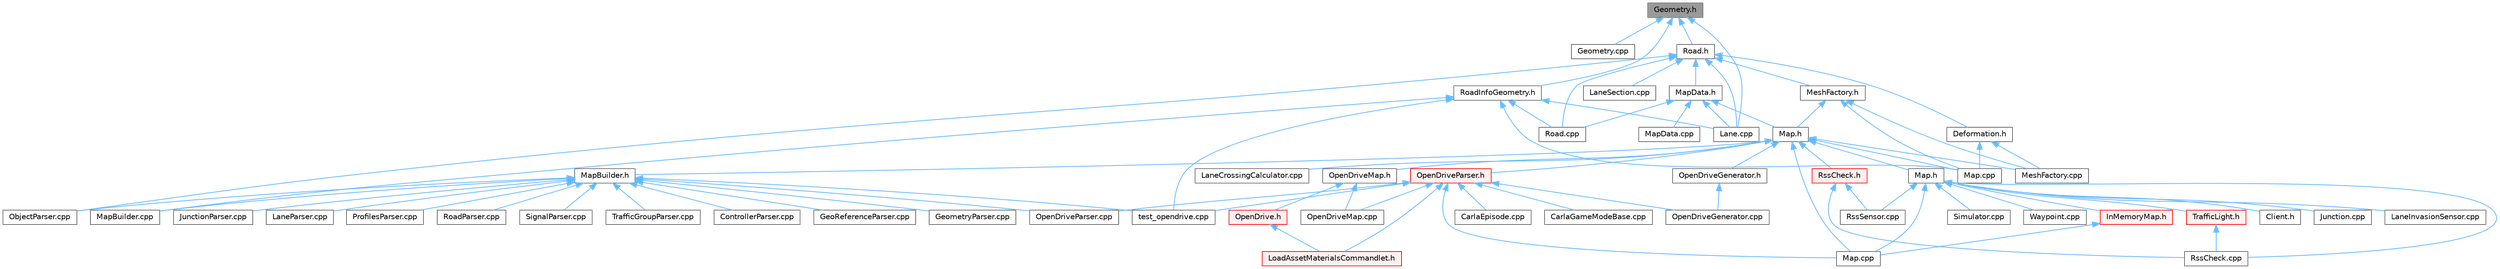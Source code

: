 digraph "Geometry.h"
{
 // INTERACTIVE_SVG=YES
 // LATEX_PDF_SIZE
  bgcolor="transparent";
  edge [fontname=Helvetica,fontsize=10,labelfontname=Helvetica,labelfontsize=10];
  node [fontname=Helvetica,fontsize=10,shape=box,height=0.2,width=0.4];
  Node1 [id="Node000001",label="Geometry.h",height=0.2,width=0.4,color="gray40", fillcolor="grey60", style="filled", fontcolor="black",tooltip=" "];
  Node1 -> Node2 [id="edge1_Node000001_Node000002",dir="back",color="steelblue1",style="solid",tooltip=" "];
  Node2 [id="Node000002",label="Geometry.cpp",height=0.2,width=0.4,color="grey40", fillcolor="white", style="filled",URL="$d7/def/Geometry_8cpp.html",tooltip=" "];
  Node1 -> Node3 [id="edge2_Node000001_Node000003",dir="back",color="steelblue1",style="solid",tooltip=" "];
  Node3 [id="Node000003",label="Lane.cpp",height=0.2,width=0.4,color="grey40", fillcolor="white", style="filled",URL="$dc/d13/Lane_8cpp.html",tooltip=" "];
  Node1 -> Node4 [id="edge3_Node000001_Node000004",dir="back",color="steelblue1",style="solid",tooltip=" "];
  Node4 [id="Node000004",label="Road.h",height=0.2,width=0.4,color="grey40", fillcolor="white", style="filled",URL="$db/d48/Road_8h.html",tooltip=" "];
  Node4 -> Node5 [id="edge4_Node000004_Node000005",dir="back",color="steelblue1",style="solid",tooltip=" "];
  Node5 [id="Node000005",label="Deformation.h",height=0.2,width=0.4,color="grey40", fillcolor="white", style="filled",URL="$dd/d04/Deformation_8h.html",tooltip=" "];
  Node5 -> Node6 [id="edge5_Node000005_Node000006",dir="back",color="steelblue1",style="solid",tooltip=" "];
  Node6 [id="Node000006",label="Map.cpp",height=0.2,width=0.4,color="grey40", fillcolor="white", style="filled",URL="$d9/d5a/road_2Map_8cpp.html",tooltip=" "];
  Node5 -> Node7 [id="edge6_Node000005_Node000007",dir="back",color="steelblue1",style="solid",tooltip=" "];
  Node7 [id="Node000007",label="MeshFactory.cpp",height=0.2,width=0.4,color="grey40", fillcolor="white", style="filled",URL="$dd/d9c/MeshFactory_8cpp.html",tooltip=" "];
  Node4 -> Node3 [id="edge7_Node000004_Node000003",dir="back",color="steelblue1",style="solid",tooltip=" "];
  Node4 -> Node8 [id="edge8_Node000004_Node000008",dir="back",color="steelblue1",style="solid",tooltip=" "];
  Node8 [id="Node000008",label="LaneSection.cpp",height=0.2,width=0.4,color="grey40", fillcolor="white", style="filled",URL="$d6/d5d/LaneSection_8cpp.html",tooltip=" "];
  Node4 -> Node9 [id="edge9_Node000004_Node000009",dir="back",color="steelblue1",style="solid",tooltip=" "];
  Node9 [id="Node000009",label="MapData.h",height=0.2,width=0.4,color="grey40", fillcolor="white", style="filled",URL="$d5/db7/MapData_8h.html",tooltip=" "];
  Node9 -> Node3 [id="edge10_Node000009_Node000003",dir="back",color="steelblue1",style="solid",tooltip=" "];
  Node9 -> Node10 [id="edge11_Node000009_Node000010",dir="back",color="steelblue1",style="solid",tooltip=" "];
  Node10 [id="Node000010",label="Map.h",height=0.2,width=0.4,color="grey40", fillcolor="white", style="filled",URL="$df/d64/road_2Map_8h.html",tooltip=" "];
  Node10 -> Node11 [id="edge12_Node000010_Node000011",dir="back",color="steelblue1",style="solid",tooltip=" "];
  Node11 [id="Node000011",label="LaneCrossingCalculator.cpp",height=0.2,width=0.4,color="grey40", fillcolor="white", style="filled",URL="$d5/da4/LaneCrossingCalculator_8cpp.html",tooltip=" "];
  Node10 -> Node12 [id="edge13_Node000010_Node000012",dir="back",color="steelblue1",style="solid",tooltip=" "];
  Node12 [id="Node000012",label="Map.cpp",height=0.2,width=0.4,color="grey40", fillcolor="white", style="filled",URL="$db/da0/client_2Map_8cpp.html",tooltip=" "];
  Node10 -> Node6 [id="edge14_Node000010_Node000006",dir="back",color="steelblue1",style="solid",tooltip=" "];
  Node10 -> Node13 [id="edge15_Node000010_Node000013",dir="back",color="steelblue1",style="solid",tooltip=" "];
  Node13 [id="Node000013",label="Map.h",height=0.2,width=0.4,color="grey40", fillcolor="white", style="filled",URL="$d4/d9d/client_2Map_8h.html",tooltip=" "];
  Node13 -> Node14 [id="edge16_Node000013_Node000014",dir="back",color="steelblue1",style="solid",tooltip=" "];
  Node14 [id="Node000014",label="Client.h",height=0.2,width=0.4,color="grey40", fillcolor="white", style="filled",URL="$dd/de3/client_2Client_8h.html",tooltip=" "];
  Node13 -> Node15 [id="edge17_Node000013_Node000015",dir="back",color="steelblue1",style="solid",tooltip=" "];
  Node15 [id="Node000015",label="InMemoryMap.h",height=0.2,width=0.4,color="red", fillcolor="#FFF0F0", style="filled",URL="$d3/d89/InMemoryMap_8h.html",tooltip=" "];
  Node15 -> Node12 [id="edge18_Node000015_Node000012",dir="back",color="steelblue1",style="solid",tooltip=" "];
  Node13 -> Node26 [id="edge19_Node000013_Node000026",dir="back",color="steelblue1",style="solid",tooltip=" "];
  Node26 [id="Node000026",label="Junction.cpp",height=0.2,width=0.4,color="grey40", fillcolor="white", style="filled",URL="$da/d17/Junction_8cpp.html",tooltip=" "];
  Node13 -> Node27 [id="edge20_Node000013_Node000027",dir="back",color="steelblue1",style="solid",tooltip=" "];
  Node27 [id="Node000027",label="LaneInvasionSensor.cpp",height=0.2,width=0.4,color="grey40", fillcolor="white", style="filled",URL="$dd/dbc/LibCarla_2source_2carla_2client_2LaneInvasionSensor_8cpp.html",tooltip=" "];
  Node13 -> Node12 [id="edge21_Node000013_Node000012",dir="back",color="steelblue1",style="solid",tooltip=" "];
  Node13 -> Node28 [id="edge22_Node000013_Node000028",dir="back",color="steelblue1",style="solid",tooltip=" "];
  Node28 [id="Node000028",label="RssCheck.cpp",height=0.2,width=0.4,color="grey40", fillcolor="white", style="filled",URL="$d0/dce/RssCheck_8cpp.html",tooltip=" "];
  Node13 -> Node29 [id="edge23_Node000013_Node000029",dir="back",color="steelblue1",style="solid",tooltip=" "];
  Node29 [id="Node000029",label="RssSensor.cpp",height=0.2,width=0.4,color="grey40", fillcolor="white", style="filled",URL="$d8/d77/LibCarla_2source_2carla_2rss_2RssSensor_8cpp.html",tooltip=" "];
  Node13 -> Node30 [id="edge24_Node000013_Node000030",dir="back",color="steelblue1",style="solid",tooltip=" "];
  Node30 [id="Node000030",label="Simulator.cpp",height=0.2,width=0.4,color="grey40", fillcolor="white", style="filled",URL="$d2/d0c/Simulator_8cpp.html",tooltip=" "];
  Node13 -> Node31 [id="edge25_Node000013_Node000031",dir="back",color="steelblue1",style="solid",tooltip=" "];
  Node31 [id="Node000031",label="TrafficLight.h",height=0.2,width=0.4,color="red", fillcolor="#FFF0F0", style="filled",URL="$d5/d9e/TrafficLight_8h.html",tooltip=" "];
  Node31 -> Node28 [id="edge26_Node000031_Node000028",dir="back",color="steelblue1",style="solid",tooltip=" "];
  Node13 -> Node55 [id="edge27_Node000013_Node000055",dir="back",color="steelblue1",style="solid",tooltip=" "];
  Node55 [id="Node000055",label="Waypoint.cpp",height=0.2,width=0.4,color="grey40", fillcolor="white", style="filled",URL="$d7/def/client_2Waypoint_8cpp.html",tooltip=" "];
  Node10 -> Node56 [id="edge28_Node000010_Node000056",dir="back",color="steelblue1",style="solid",tooltip=" "];
  Node56 [id="Node000056",label="MapBuilder.h",height=0.2,width=0.4,color="grey40", fillcolor="white", style="filled",URL="$de/d3b/MapBuilder_8h.html",tooltip=" "];
  Node56 -> Node57 [id="edge29_Node000056_Node000057",dir="back",color="steelblue1",style="solid",tooltip=" "];
  Node57 [id="Node000057",label="ControllerParser.cpp",height=0.2,width=0.4,color="grey40", fillcolor="white", style="filled",URL="$df/d60/ControllerParser_8cpp.html",tooltip=" "];
  Node56 -> Node58 [id="edge30_Node000056_Node000058",dir="back",color="steelblue1",style="solid",tooltip=" "];
  Node58 [id="Node000058",label="GeoReferenceParser.cpp",height=0.2,width=0.4,color="grey40", fillcolor="white", style="filled",URL="$d9/d3e/GeoReferenceParser_8cpp.html",tooltip=" "];
  Node56 -> Node59 [id="edge31_Node000056_Node000059",dir="back",color="steelblue1",style="solid",tooltip=" "];
  Node59 [id="Node000059",label="GeometryParser.cpp",height=0.2,width=0.4,color="grey40", fillcolor="white", style="filled",URL="$d8/d49/GeometryParser_8cpp.html",tooltip=" "];
  Node56 -> Node60 [id="edge32_Node000056_Node000060",dir="back",color="steelblue1",style="solid",tooltip=" "];
  Node60 [id="Node000060",label="JunctionParser.cpp",height=0.2,width=0.4,color="grey40", fillcolor="white", style="filled",URL="$d6/d98/JunctionParser_8cpp.html",tooltip=" "];
  Node56 -> Node61 [id="edge33_Node000056_Node000061",dir="back",color="steelblue1",style="solid",tooltip=" "];
  Node61 [id="Node000061",label="LaneParser.cpp",height=0.2,width=0.4,color="grey40", fillcolor="white", style="filled",URL="$d0/d2e/LaneParser_8cpp.html",tooltip=" "];
  Node56 -> Node62 [id="edge34_Node000056_Node000062",dir="back",color="steelblue1",style="solid",tooltip=" "];
  Node62 [id="Node000062",label="MapBuilder.cpp",height=0.2,width=0.4,color="grey40", fillcolor="white", style="filled",URL="$df/da9/MapBuilder_8cpp.html",tooltip=" "];
  Node56 -> Node63 [id="edge35_Node000056_Node000063",dir="back",color="steelblue1",style="solid",tooltip=" "];
  Node63 [id="Node000063",label="ObjectParser.cpp",height=0.2,width=0.4,color="grey40", fillcolor="white", style="filled",URL="$d9/df7/ObjectParser_8cpp.html",tooltip=" "];
  Node56 -> Node64 [id="edge36_Node000056_Node000064",dir="back",color="steelblue1",style="solid",tooltip=" "];
  Node64 [id="Node000064",label="OpenDriveParser.cpp",height=0.2,width=0.4,color="grey40", fillcolor="white", style="filled",URL="$da/d5a/OpenDriveParser_8cpp.html",tooltip=" "];
  Node56 -> Node65 [id="edge37_Node000056_Node000065",dir="back",color="steelblue1",style="solid",tooltip=" "];
  Node65 [id="Node000065",label="ProfilesParser.cpp",height=0.2,width=0.4,color="grey40", fillcolor="white", style="filled",URL="$d4/d6a/ProfilesParser_8cpp.html",tooltip=" "];
  Node56 -> Node66 [id="edge38_Node000056_Node000066",dir="back",color="steelblue1",style="solid",tooltip=" "];
  Node66 [id="Node000066",label="RoadParser.cpp",height=0.2,width=0.4,color="grey40", fillcolor="white", style="filled",URL="$d7/d69/RoadParser_8cpp.html",tooltip=" "];
  Node56 -> Node67 [id="edge39_Node000056_Node000067",dir="back",color="steelblue1",style="solid",tooltip=" "];
  Node67 [id="Node000067",label="SignalParser.cpp",height=0.2,width=0.4,color="grey40", fillcolor="white", style="filled",URL="$d1/d01/SignalParser_8cpp.html",tooltip=" "];
  Node56 -> Node68 [id="edge40_Node000056_Node000068",dir="back",color="steelblue1",style="solid",tooltip=" "];
  Node68 [id="Node000068",label="TrafficGroupParser.cpp",height=0.2,width=0.4,color="grey40", fillcolor="white", style="filled",URL="$d3/d28/TrafficGroupParser_8cpp.html",tooltip=" "];
  Node56 -> Node69 [id="edge41_Node000056_Node000069",dir="back",color="steelblue1",style="solid",tooltip=" "];
  Node69 [id="Node000069",label="test_opendrive.cpp",height=0.2,width=0.4,color="grey40", fillcolor="white", style="filled",URL="$d1/dc0/test__opendrive_8cpp.html",tooltip=" "];
  Node10 -> Node7 [id="edge42_Node000010_Node000007",dir="back",color="steelblue1",style="solid",tooltip=" "];
  Node10 -> Node70 [id="edge43_Node000010_Node000070",dir="back",color="steelblue1",style="solid",tooltip=" "];
  Node70 [id="Node000070",label="OpenDriveGenerator.h",height=0.2,width=0.4,color="grey40", fillcolor="white", style="filled",URL="$d9/df1/OpenDriveGenerator_8h.html",tooltip=" "];
  Node70 -> Node71 [id="edge44_Node000070_Node000071",dir="back",color="steelblue1",style="solid",tooltip=" "];
  Node71 [id="Node000071",label="OpenDriveGenerator.cpp",height=0.2,width=0.4,color="grey40", fillcolor="white", style="filled",URL="$dc/d85/OpenDriveGenerator_8cpp.html",tooltip=" "];
  Node10 -> Node72 [id="edge45_Node000010_Node000072",dir="back",color="steelblue1",style="solid",tooltip=" "];
  Node72 [id="Node000072",label="OpenDriveMap.h",height=0.2,width=0.4,color="grey40", fillcolor="white", style="filled",URL="$d6/d95/OpenDriveMap_8h.html",tooltip=" "];
  Node72 -> Node73 [id="edge46_Node000072_Node000073",dir="back",color="steelblue1",style="solid",tooltip=" "];
  Node73 [id="Node000073",label="OpenDrive.h",height=0.2,width=0.4,color="red", fillcolor="#FFF0F0", style="filled",URL="$d1/d9b/Unreal_2CarlaUE4_2Plugins_2Carla_2Source_2Carla_2OpenDrive_2OpenDrive_8h.html",tooltip=" "];
  Node73 -> Node109 [id="edge47_Node000073_Node000109",dir="back",color="steelblue1",style="solid",tooltip=" "];
  Node109 [id="Node000109",label="LoadAssetMaterialsCommandlet.h",height=0.2,width=0.4,color="red", fillcolor="#FFF0F0", style="filled",URL="$d9/d9c/LoadAssetMaterialsCommandlet_8h.html",tooltip=" "];
  Node72 -> Node193 [id="edge48_Node000072_Node000193",dir="back",color="steelblue1",style="solid",tooltip=" "];
  Node193 [id="Node000193",label="OpenDriveMap.cpp",height=0.2,width=0.4,color="grey40", fillcolor="white", style="filled",URL="$d6/de7/OpenDriveMap_8cpp.html",tooltip=" "];
  Node10 -> Node194 [id="edge49_Node000010_Node000194",dir="back",color="steelblue1",style="solid",tooltip=" "];
  Node194 [id="Node000194",label="OpenDriveParser.h",height=0.2,width=0.4,color="red", fillcolor="#FFF0F0", style="filled",URL="$d1/dd9/OpenDriveParser_8h.html",tooltip=" "];
  Node194 -> Node81 [id="edge50_Node000194_Node000081",dir="back",color="steelblue1",style="solid",tooltip=" "];
  Node81 [id="Node000081",label="CarlaEpisode.cpp",height=0.2,width=0.4,color="grey40", fillcolor="white", style="filled",URL="$d6/dd9/CarlaEpisode_8cpp.html",tooltip=" "];
  Node194 -> Node77 [id="edge51_Node000194_Node000077",dir="back",color="steelblue1",style="solid",tooltip=" "];
  Node77 [id="Node000077",label="CarlaGameModeBase.cpp",height=0.2,width=0.4,color="grey40", fillcolor="white", style="filled",URL="$d0/d2e/CarlaGameModeBase_8cpp.html",tooltip=" "];
  Node194 -> Node109 [id="edge52_Node000194_Node000109",dir="back",color="steelblue1",style="solid",tooltip=" "];
  Node194 -> Node12 [id="edge53_Node000194_Node000012",dir="back",color="steelblue1",style="solid",tooltip=" "];
  Node194 -> Node71 [id="edge54_Node000194_Node000071",dir="back",color="steelblue1",style="solid",tooltip=" "];
  Node194 -> Node193 [id="edge55_Node000194_Node000193",dir="back",color="steelblue1",style="solid",tooltip=" "];
  Node194 -> Node64 [id="edge56_Node000194_Node000064",dir="back",color="steelblue1",style="solid",tooltip=" "];
  Node194 -> Node69 [id="edge57_Node000194_Node000069",dir="back",color="steelblue1",style="solid",tooltip=" "];
  Node10 -> Node195 [id="edge58_Node000010_Node000195",dir="back",color="steelblue1",style="solid",tooltip=" "];
  Node195 [id="Node000195",label="RssCheck.h",height=0.2,width=0.4,color="red", fillcolor="#FFF0F0", style="filled",URL="$d8/dab/RssCheck_8h.html",tooltip=" "];
  Node195 -> Node28 [id="edge59_Node000195_Node000028",dir="back",color="steelblue1",style="solid",tooltip=" "];
  Node195 -> Node29 [id="edge60_Node000195_Node000029",dir="back",color="steelblue1",style="solid",tooltip=" "];
  Node9 -> Node198 [id="edge61_Node000009_Node000198",dir="back",color="steelblue1",style="solid",tooltip=" "];
  Node198 [id="Node000198",label="MapData.cpp",height=0.2,width=0.4,color="grey40", fillcolor="white", style="filled",URL="$d9/d71/MapData_8cpp.html",tooltip=" "];
  Node9 -> Node199 [id="edge62_Node000009_Node000199",dir="back",color="steelblue1",style="solid",tooltip=" "];
  Node199 [id="Node000199",label="Road.cpp",height=0.2,width=0.4,color="grey40", fillcolor="white", style="filled",URL="$dc/d2f/Road_8cpp.html",tooltip=" "];
  Node4 -> Node200 [id="edge63_Node000004_Node000200",dir="back",color="steelblue1",style="solid",tooltip=" "];
  Node200 [id="Node000200",label="MeshFactory.h",height=0.2,width=0.4,color="grey40", fillcolor="white", style="filled",URL="$d9/d87/MeshFactory_8h.html",tooltip=" "];
  Node200 -> Node6 [id="edge64_Node000200_Node000006",dir="back",color="steelblue1",style="solid",tooltip=" "];
  Node200 -> Node10 [id="edge65_Node000200_Node000010",dir="back",color="steelblue1",style="solid",tooltip=" "];
  Node200 -> Node7 [id="edge66_Node000200_Node000007",dir="back",color="steelblue1",style="solid",tooltip=" "];
  Node4 -> Node63 [id="edge67_Node000004_Node000063",dir="back",color="steelblue1",style="solid",tooltip=" "];
  Node4 -> Node199 [id="edge68_Node000004_Node000199",dir="back",color="steelblue1",style="solid",tooltip=" "];
  Node1 -> Node201 [id="edge69_Node000001_Node000201",dir="back",color="steelblue1",style="solid",tooltip=" "];
  Node201 [id="Node000201",label="RoadInfoGeometry.h",height=0.2,width=0.4,color="grey40", fillcolor="white", style="filled",URL="$d0/d8e/RoadInfoGeometry_8h.html",tooltip=" "];
  Node201 -> Node3 [id="edge70_Node000201_Node000003",dir="back",color="steelblue1",style="solid",tooltip=" "];
  Node201 -> Node6 [id="edge71_Node000201_Node000006",dir="back",color="steelblue1",style="solid",tooltip=" "];
  Node201 -> Node62 [id="edge72_Node000201_Node000062",dir="back",color="steelblue1",style="solid",tooltip=" "];
  Node201 -> Node199 [id="edge73_Node000201_Node000199",dir="back",color="steelblue1",style="solid",tooltip=" "];
  Node201 -> Node69 [id="edge74_Node000201_Node000069",dir="back",color="steelblue1",style="solid",tooltip=" "];
}
